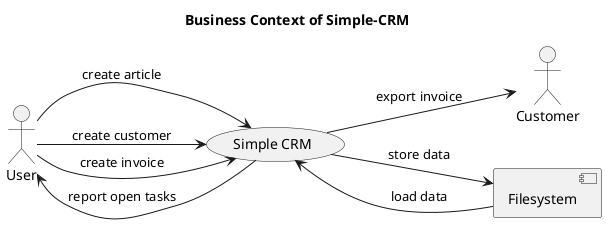 @startuml
title Business Context of Simple-CRM

left to right direction

actor User as user
actor Customer as customer
(Simple CRM)
[Filesystem]

user --> (Simple CRM) : create article
user --> (Simple CRM) : create customer
user --> (Simple CRM) : create invoice
user <-- (Simple CRM) : report open tasks



(Simple CRM) --> [Filesystem]: store data
(Simple CRM) <-- [Filesystem]: load data


(Simple CRM) --> customer : export invoice

@enduml

